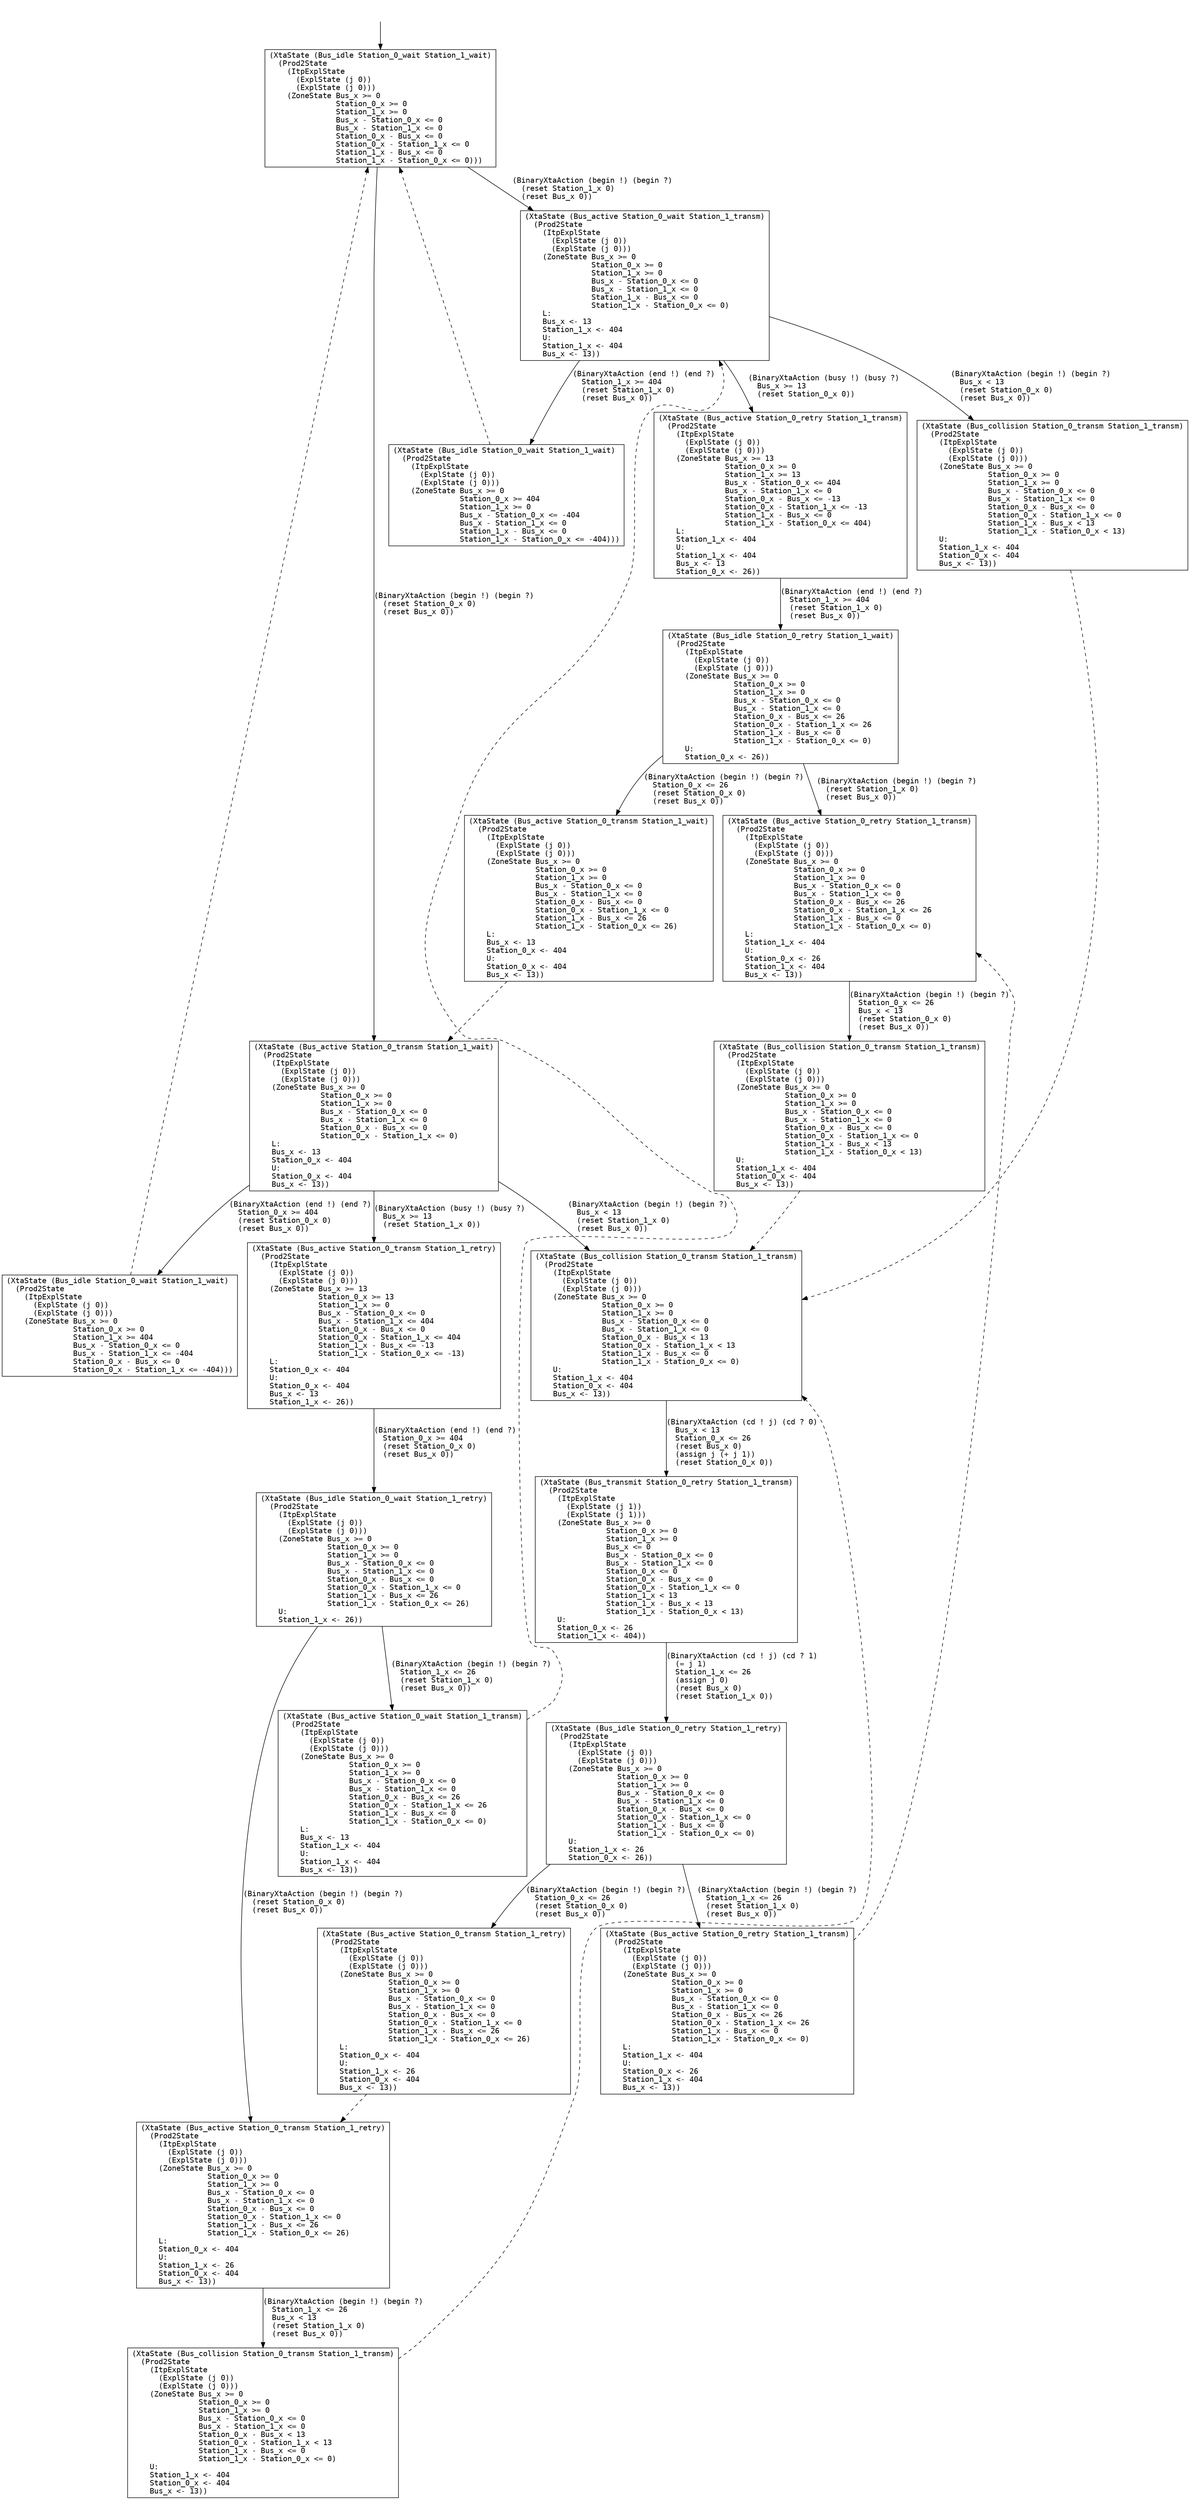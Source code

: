digraph arg {
	label="";
		node_0 [label="(XtaState (Bus_idle Station_0_wait Station_1_wait)\l  (Prod2State\l    (ItpExplState\l      (ExplState (j 0))\l      (ExplState (j 0)))\l    (ZoneState Bus_x >= 0\l               Station_0_x >= 0\l               Station_1_x >= 0\l               Bus_x - Station_0_x <= 0\l               Bus_x - Station_1_x <= 0\l               Station_0_x - Bus_x <= 0\l               Station_0_x - Station_1_x <= 0\l               Station_1_x - Bus_x <= 0\l               Station_1_x - Station_0_x <= 0)))\l",style="solid,filled",fontname="courier",fillcolor="#FFFFFF",color="#000000",shape=rectangle];
		node_2 [label="(XtaState (Bus_active Station_0_wait Station_1_transm)\l  (Prod2State\l    (ItpExplState\l      (ExplState (j 0))\l      (ExplState (j 0)))\l    (ZoneState Bus_x >= 0\l               Station_0_x >= 0\l               Station_1_x >= 0\l               Bus_x - Station_0_x <= 0\l               Bus_x - Station_1_x <= 0\l               Station_1_x - Bus_x <= 0\l               Station_1_x - Station_0_x <= 0)\l    L:\l    Bus_x <- 13\l    Station_1_x <- 404\l    U:\l    Station_1_x <- 404\l    Bus_x <- 13))\l",style="solid,filled",fontname="courier",fillcolor="#FFFFFF",color="#000000",shape=rectangle];
		node_6 [label="(XtaState (Bus_active Station_0_retry Station_1_transm)\l  (Prod2State\l    (ItpExplState\l      (ExplState (j 0))\l      (ExplState (j 0)))\l    (ZoneState Bus_x >= 13\l               Station_0_x >= 0\l               Station_1_x >= 13\l               Bus_x - Station_0_x <= 404\l               Bus_x - Station_1_x <= 0\l               Station_0_x - Bus_x <= -13\l               Station_0_x - Station_1_x <= -13\l               Station_1_x - Bus_x <= 0\l               Station_1_x - Station_0_x <= 404)\l    L:\l    Station_1_x <- 404\l    U:\l    Station_1_x <- 404\l    Bus_x <- 13\l    Station_0_x <- 26))\l",style="solid,filled",fontname="courier",fillcolor="#FFFFFF",color="#000000",shape=rectangle];
		node_11 [label="(XtaState (Bus_idle Station_0_retry Station_1_wait)\l  (Prod2State\l    (ItpExplState\l      (ExplState (j 0))\l      (ExplState (j 0)))\l    (ZoneState Bus_x >= 0\l               Station_0_x >= 0\l               Station_1_x >= 0\l               Bus_x - Station_0_x <= 0\l               Bus_x - Station_1_x <= 0\l               Station_0_x - Bus_x <= 26\l               Station_0_x - Station_1_x <= 26\l               Station_1_x - Bus_x <= 0\l               Station_1_x - Station_0_x <= 0)\l    U:\l    Station_0_x <- 26))\l",style="solid,filled",fontname="courier",fillcolor="#FFFFFF",color="#000000",shape=rectangle];
		node_16 [label="(XtaState (Bus_active Station_0_retry Station_1_transm)\l  (Prod2State\l    (ItpExplState\l      (ExplState (j 0))\l      (ExplState (j 0)))\l    (ZoneState Bus_x >= 0\l               Station_0_x >= 0\l               Station_1_x >= 0\l               Bus_x - Station_0_x <= 0\l               Bus_x - Station_1_x <= 0\l               Station_0_x - Bus_x <= 26\l               Station_0_x - Station_1_x <= 26\l               Station_1_x - Bus_x <= 0\l               Station_1_x - Station_0_x <= 0)\l    L:\l    Station_1_x <- 404\l    U:\l    Station_0_x <- 26\l    Station_1_x <- 404\l    Bus_x <- 13))\l",style="solid,filled",fontname="courier",fillcolor="#FFFFFF",color="#000000",shape=rectangle];
		node_20 [label="(XtaState (Bus_collision Station_0_transm Station_1_transm)\l  (Prod2State\l    (ItpExplState\l      (ExplState (j 0))\l      (ExplState (j 0)))\l    (ZoneState Bus_x >= 0\l               Station_0_x >= 0\l               Station_1_x >= 0\l               Bus_x - Station_0_x <= 0\l               Bus_x - Station_1_x <= 0\l               Station_0_x - Bus_x <= 0\l               Station_0_x - Station_1_x <= 0\l               Station_1_x - Bus_x < 13\l               Station_1_x - Station_0_x < 13)\l    U:\l    Station_1_x <- 404\l    Station_0_x <- 404\l    Bus_x <- 13))\l",style="solid,filled",fontname="courier",fillcolor="#FFFFFF",color="#000000",shape=rectangle];
		node_5 [label="(XtaState (Bus_collision Station_0_transm Station_1_transm)\l  (Prod2State\l    (ItpExplState\l      (ExplState (j 0))\l      (ExplState (j 0)))\l    (ZoneState Bus_x >= 0\l               Station_0_x >= 0\l               Station_1_x >= 0\l               Bus_x - Station_0_x <= 0\l               Bus_x - Station_1_x <= 0\l               Station_0_x - Bus_x < 13\l               Station_0_x - Station_1_x < 13\l               Station_1_x - Bus_x <= 0\l               Station_1_x - Station_0_x <= 0)\l    U:\l    Station_1_x <- 404\l    Station_0_x <- 404\l    Bus_x <- 13))\l",style="solid,filled",fontname="courier",fillcolor="#FFFFFF",color="#000000",shape=rectangle];
		node_10 [label="(XtaState (Bus_transmit Station_0_retry Station_1_transm)\l  (Prod2State\l    (ItpExplState\l      (ExplState (j 1))\l      (ExplState (j 1)))\l    (ZoneState Bus_x >= 0\l               Station_0_x >= 0\l               Station_1_x >= 0\l               Bus_x <= 0\l               Bus_x - Station_0_x <= 0\l               Bus_x - Station_1_x <= 0\l               Station_0_x <= 0\l               Station_0_x - Bus_x <= 0\l               Station_0_x - Station_1_x <= 0\l               Station_1_x < 13\l               Station_1_x - Bus_x < 13\l               Station_1_x - Station_0_x < 13)\l    U:\l    Station_0_x <- 26\l    Station_1_x <- 404))\l",style="solid,filled",fontname="courier",fillcolor="#FFFFFF",color="#000000",shape=rectangle];
		node_14 [label="(XtaState (Bus_idle Station_0_retry Station_1_retry)\l  (Prod2State\l    (ItpExplState\l      (ExplState (j 0))\l      (ExplState (j 0)))\l    (ZoneState Bus_x >= 0\l               Station_0_x >= 0\l               Station_1_x >= 0\l               Bus_x - Station_0_x <= 0\l               Bus_x - Station_1_x <= 0\l               Station_0_x - Bus_x <= 0\l               Station_0_x - Station_1_x <= 0\l               Station_1_x - Bus_x <= 0\l               Station_1_x - Station_0_x <= 0)\l    U:\l    Station_1_x <- 26\l    Station_0_x <- 26))\l",style="solid,filled",fontname="courier",fillcolor="#FFFFFF",color="#000000",shape=rectangle];
		node_19 [label="(XtaState (Bus_active Station_0_retry Station_1_transm)\l  (Prod2State\l    (ItpExplState\l      (ExplState (j 0))\l      (ExplState (j 0)))\l    (ZoneState Bus_x >= 0\l               Station_0_x >= 0\l               Station_1_x >= 0\l               Bus_x - Station_0_x <= 0\l               Bus_x - Station_1_x <= 0\l               Station_0_x - Bus_x <= 26\l               Station_0_x - Station_1_x <= 26\l               Station_1_x - Bus_x <= 0\l               Station_1_x - Station_0_x <= 0)\l    L:\l    Station_1_x <- 404\l    U:\l    Station_0_x <- 26\l    Station_1_x <- 404\l    Bus_x <- 13))\l",style="solid,filled",fontname="courier",fillcolor="#FFFFFF",color="#000000",shape=rectangle];
		node_18 [label="(XtaState (Bus_active Station_0_transm Station_1_retry)\l  (Prod2State\l    (ItpExplState\l      (ExplState (j 0))\l      (ExplState (j 0)))\l    (ZoneState Bus_x >= 0\l               Station_0_x >= 0\l               Station_1_x >= 0\l               Bus_x - Station_0_x <= 0\l               Bus_x - Station_1_x <= 0\l               Station_0_x - Bus_x <= 0\l               Station_0_x - Station_1_x <= 0\l               Station_1_x - Bus_x <= 26\l               Station_1_x - Station_0_x <= 26)\l    L:\l    Station_0_x <- 404\l    U:\l    Station_1_x <- 26\l    Station_0_x <- 404\l    Bus_x <- 13))\l",style="solid,filled",fontname="courier",fillcolor="#FFFFFF",color="#000000",shape=rectangle];
		node_12 [label="(XtaState (Bus_active Station_0_transm Station_1_retry)\l  (Prod2State\l    (ItpExplState\l      (ExplState (j 0))\l      (ExplState (j 0)))\l    (ZoneState Bus_x >= 0\l               Station_0_x >= 0\l               Station_1_x >= 0\l               Bus_x - Station_0_x <= 0\l               Bus_x - Station_1_x <= 0\l               Station_0_x - Bus_x <= 0\l               Station_0_x - Station_1_x <= 0\l               Station_1_x - Bus_x <= 26\l               Station_1_x - Station_0_x <= 26)\l    L:\l    Station_0_x <- 404\l    U:\l    Station_1_x <- 26\l    Station_0_x <- 404\l    Bus_x <- 13))\l",style="solid,filled",fontname="courier",fillcolor="#FFFFFF",color="#000000",shape=rectangle];
		node_17 [label="(XtaState (Bus_collision Station_0_transm Station_1_transm)\l  (Prod2State\l    (ItpExplState\l      (ExplState (j 0))\l      (ExplState (j 0)))\l    (ZoneState Bus_x >= 0\l               Station_0_x >= 0\l               Station_1_x >= 0\l               Bus_x - Station_0_x <= 0\l               Bus_x - Station_1_x <= 0\l               Station_0_x - Bus_x < 13\l               Station_0_x - Station_1_x < 13\l               Station_1_x - Bus_x <= 0\l               Station_1_x - Station_0_x <= 0)\l    U:\l    Station_1_x <- 404\l    Station_0_x <- 404\l    Bus_x <- 13))\l",style="solid,filled",fontname="courier",fillcolor="#FFFFFF",color="#000000",shape=rectangle];
		node_15 [label="(XtaState (Bus_active Station_0_transm Station_1_wait)\l  (Prod2State\l    (ItpExplState\l      (ExplState (j 0))\l      (ExplState (j 0)))\l    (ZoneState Bus_x >= 0\l               Station_0_x >= 0\l               Station_1_x >= 0\l               Bus_x - Station_0_x <= 0\l               Bus_x - Station_1_x <= 0\l               Station_0_x - Bus_x <= 0\l               Station_0_x - Station_1_x <= 0\l               Station_1_x - Bus_x <= 26\l               Station_1_x - Station_0_x <= 26)\l    L:\l    Bus_x <- 13\l    Station_0_x <- 404\l    U:\l    Station_0_x <- 404\l    Bus_x <- 13))\l",style="solid,filled",fontname="courier",fillcolor="#FFFFFF",color="#000000",shape=rectangle];
		node_1 [label="(XtaState (Bus_active Station_0_transm Station_1_wait)\l  (Prod2State\l    (ItpExplState\l      (ExplState (j 0))\l      (ExplState (j 0)))\l    (ZoneState Bus_x >= 0\l               Station_0_x >= 0\l               Station_1_x >= 0\l               Bus_x - Station_0_x <= 0\l               Bus_x - Station_1_x <= 0\l               Station_0_x - Bus_x <= 0\l               Station_0_x - Station_1_x <= 0)\l    L:\l    Bus_x <- 13\l    Station_0_x <- 404\l    U:\l    Station_0_x <- 404\l    Bus_x <- 13))\l",style="solid,filled",fontname="courier",fillcolor="#FFFFFF",color="#000000",shape=rectangle];
		node_3 [label="(XtaState (Bus_active Station_0_transm Station_1_retry)\l  (Prod2State\l    (ItpExplState\l      (ExplState (j 0))\l      (ExplState (j 0)))\l    (ZoneState Bus_x >= 13\l               Station_0_x >= 13\l               Station_1_x >= 0\l               Bus_x - Station_0_x <= 0\l               Bus_x - Station_1_x <= 404\l               Station_0_x - Bus_x <= 0\l               Station_0_x - Station_1_x <= 404\l               Station_1_x - Bus_x <= -13\l               Station_1_x - Station_0_x <= -13)\l    L:\l    Station_0_x <- 404\l    U:\l    Station_0_x <- 404\l    Bus_x <- 13\l    Station_1_x <- 26))\l",style="solid,filled",fontname="courier",fillcolor="#FFFFFF",color="#000000",shape=rectangle];
		node_9 [label="(XtaState (Bus_idle Station_0_wait Station_1_retry)\l  (Prod2State\l    (ItpExplState\l      (ExplState (j 0))\l      (ExplState (j 0)))\l    (ZoneState Bus_x >= 0\l               Station_0_x >= 0\l               Station_1_x >= 0\l               Bus_x - Station_0_x <= 0\l               Bus_x - Station_1_x <= 0\l               Station_0_x - Bus_x <= 0\l               Station_0_x - Station_1_x <= 0\l               Station_1_x - Bus_x <= 26\l               Station_1_x - Station_0_x <= 26)\l    U:\l    Station_1_x <- 26))\l",style="solid,filled",fontname="courier",fillcolor="#FFFFFF",color="#000000",shape=rectangle];
		node_13 [label="(XtaState (Bus_active Station_0_wait Station_1_transm)\l  (Prod2State\l    (ItpExplState\l      (ExplState (j 0))\l      (ExplState (j 0)))\l    (ZoneState Bus_x >= 0\l               Station_0_x >= 0\l               Station_1_x >= 0\l               Bus_x - Station_0_x <= 0\l               Bus_x - Station_1_x <= 0\l               Station_0_x - Bus_x <= 26\l               Station_0_x - Station_1_x <= 26\l               Station_1_x - Bus_x <= 0\l               Station_1_x - Station_0_x <= 0)\l    L:\l    Bus_x <- 13\l    Station_1_x <- 404\l    U:\l    Station_1_x <- 404\l    Bus_x <- 13))\l",style="solid,filled",fontname="courier",fillcolor="#FFFFFF",color="#000000",shape=rectangle];
		node_4 [label="(XtaState (Bus_idle Station_0_wait Station_1_wait)\l  (Prod2State\l    (ItpExplState\l      (ExplState (j 0))\l      (ExplState (j 0)))\l    (ZoneState Bus_x >= 0\l               Station_0_x >= 0\l               Station_1_x >= 404\l               Bus_x - Station_0_x <= 0\l               Bus_x - Station_1_x <= -404\l               Station_0_x - Bus_x <= 0\l               Station_0_x - Station_1_x <= -404)))\l",style="solid,filled",fontname="courier",fillcolor="#FFFFFF",color="#000000",shape=rectangle];
		node_8 [label="(XtaState (Bus_idle Station_0_wait Station_1_wait)\l  (Prod2State\l    (ItpExplState\l      (ExplState (j 0))\l      (ExplState (j 0)))\l    (ZoneState Bus_x >= 0\l               Station_0_x >= 404\l               Station_1_x >= 0\l               Bus_x - Station_0_x <= -404\l               Bus_x - Station_1_x <= 0\l               Station_1_x - Bus_x <= 0\l               Station_1_x - Station_0_x <= -404)))\l",style="solid,filled",fontname="courier",fillcolor="#FFFFFF",color="#000000",shape=rectangle];
		node_7 [label="(XtaState (Bus_collision Station_0_transm Station_1_transm)\l  (Prod2State\l    (ItpExplState\l      (ExplState (j 0))\l      (ExplState (j 0)))\l    (ZoneState Bus_x >= 0\l               Station_0_x >= 0\l               Station_1_x >= 0\l               Bus_x - Station_0_x <= 0\l               Bus_x - Station_1_x <= 0\l               Station_0_x - Bus_x <= 0\l               Station_0_x - Station_1_x <= 0\l               Station_1_x - Bus_x < 13\l               Station_1_x - Station_0_x < 13)\l    U:\l    Station_1_x <- 404\l    Station_0_x <- 404\l    Bus_x <- 13))\l",style="solid,filled",fontname="courier",fillcolor="#FFFFFF",color="#000000",shape=rectangle];
		phantom_init0 [label="\n",style="solid,filled",fillcolor="#FFFFFF",color="#FFFFFF",shape=ellipse];
	node_0 -> node_2 [label="(BinaryXtaAction (begin !) (begin ?)\l  (reset Station_1_x 0)\l  (reset Bus_x 0))\l",color="#000000",style=solid,fontname="courier"];
	node_0 -> node_1 [label="(BinaryXtaAction (begin !) (begin ?)\l  (reset Station_0_x 0)\l  (reset Bus_x 0))\l",color="#000000",style=solid,fontname="courier"];
	node_2 -> node_6 [label="(BinaryXtaAction (busy !) (busy ?)\l  Bus_x >= 13\l  (reset Station_0_x 0))\l",color="#000000",style=solid,fontname="courier"];
	node_2 -> node_8 [label="(BinaryXtaAction (end !) (end ?)\l  Station_1_x >= 404\l  (reset Station_1_x 0)\l  (reset Bus_x 0))\l",color="#000000",style=solid,fontname="courier"];
	node_2 -> node_7 [label="(BinaryXtaAction (begin !) (begin ?)\l  Bus_x < 13\l  (reset Station_0_x 0)\l  (reset Bus_x 0))\l",color="#000000",style=solid,fontname="courier"];
	node_6 -> node_11 [label="(BinaryXtaAction (end !) (end ?)\l  Station_1_x >= 404\l  (reset Station_1_x 0)\l  (reset Bus_x 0))\l",color="#000000",style=solid,fontname="courier"];
	node_11 -> node_16 [label="(BinaryXtaAction (begin !) (begin ?)\l  (reset Station_1_x 0)\l  (reset Bus_x 0))\l",color="#000000",style=solid,fontname="courier"];
	node_11 -> node_15 [label="(BinaryXtaAction (begin !) (begin ?)\l  Station_0_x <= 26\l  (reset Station_0_x 0)\l  (reset Bus_x 0))\l",color="#000000",style=solid,fontname="courier"];
	node_16 -> node_20 [label="(BinaryXtaAction (begin !) (begin ?)\l  Station_0_x <= 26\l  Bus_x < 13\l  (reset Station_0_x 0)\l  (reset Bus_x 0))\l",color="#000000",style=solid,fontname="courier"];
	node_20 -> node_5 [label="\n",color="#000000",style=dashed,weight="0"];
	node_5 -> node_10 [label="(BinaryXtaAction (cd ! j) (cd ? 0)\l  Bus_x < 13\l  Station_0_x <= 26\l  (reset Bus_x 0)\l  (assign j (+ j 1))\l  (reset Station_0_x 0))\l",color="#000000",style=solid,fontname="courier"];
	node_10 -> node_14 [label="(BinaryXtaAction (cd ! j) (cd ? 1)\l  (= j 1)\l  Station_1_x <= 26\l  (assign j 0)\l  (reset Bus_x 0)\l  (reset Station_1_x 0))\l",color="#000000",style=solid,fontname="courier"];
	node_14 -> node_19 [label="(BinaryXtaAction (begin !) (begin ?)\l  Station_1_x <= 26\l  (reset Station_1_x 0)\l  (reset Bus_x 0))\l",color="#000000",style=solid,fontname="courier"];
	node_14 -> node_18 [label="(BinaryXtaAction (begin !) (begin ?)\l  Station_0_x <= 26\l  (reset Station_0_x 0)\l  (reset Bus_x 0))\l",color="#000000",style=solid,fontname="courier"];
	node_19 -> node_16 [label="\n",color="#000000",style=dashed,weight="0"];
	node_18 -> node_12 [label="\n",color="#000000",style=dashed,weight="0"];
	node_12 -> node_17 [label="(BinaryXtaAction (begin !) (begin ?)\l  Station_1_x <= 26\l  Bus_x < 13\l  (reset Station_1_x 0)\l  (reset Bus_x 0))\l",color="#000000",style=solid,fontname="courier"];
	node_17 -> node_5 [label="\n",color="#000000",style=dashed,weight="0"];
	node_15 -> node_1 [label="\n",color="#000000",style=dashed,weight="0"];
	node_1 -> node_5 [label="(BinaryXtaAction (begin !) (begin ?)\l  Bus_x < 13\l  (reset Station_1_x 0)\l  (reset Bus_x 0))\l",color="#000000",style=solid,fontname="courier"];
	node_1 -> node_3 [label="(BinaryXtaAction (busy !) (busy ?)\l  Bus_x >= 13\l  (reset Station_1_x 0))\l",color="#000000",style=solid,fontname="courier"];
	node_1 -> node_4 [label="(BinaryXtaAction (end !) (end ?)\l  Station_0_x >= 404\l  (reset Station_0_x 0)\l  (reset Bus_x 0))\l",color="#000000",style=solid,fontname="courier"];
	node_3 -> node_9 [label="(BinaryXtaAction (end !) (end ?)\l  Station_0_x >= 404\l  (reset Station_0_x 0)\l  (reset Bus_x 0))\l",color="#000000",style=solid,fontname="courier"];
	node_9 -> node_13 [label="(BinaryXtaAction (begin !) (begin ?)\l  Station_1_x <= 26\l  (reset Station_1_x 0)\l  (reset Bus_x 0))\l",color="#000000",style=solid,fontname="courier"];
	node_9 -> node_12 [label="(BinaryXtaAction (begin !) (begin ?)\l  (reset Station_0_x 0)\l  (reset Bus_x 0))\l",color="#000000",style=solid,fontname="courier"];
	node_13 -> node_2 [label="\n",color="#000000",style=dashed,weight="0"];
	node_4 -> node_0 [label="\n",color="#000000",style=dashed,weight="0"];
	node_8 -> node_0 [label="\n",color="#000000",style=dashed,weight="0"];
	node_7 -> node_5 [label="\n",color="#000000",style=dashed,weight="0"];
	phantom_init0 -> node_0 [label="\n",color="#000000",style=solid];
}